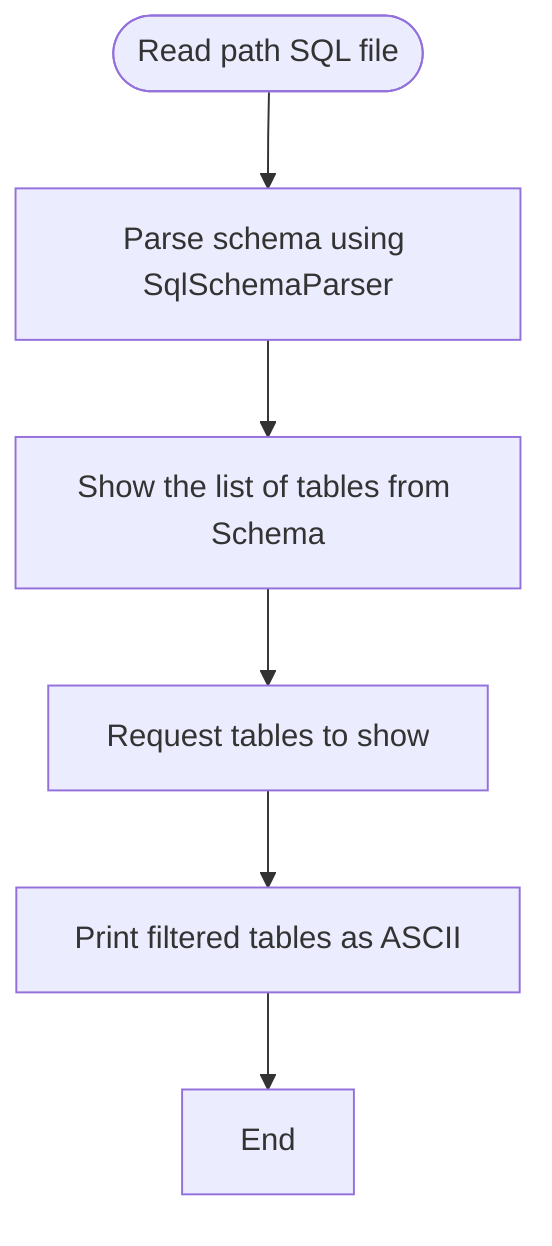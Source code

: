 flowchart TD
    A([Read path SQL file])
    A --> B[Parse schema using SqlSchemaParser]
    B --> C[Show the list of tables from Schema]
    C --> D[Request tables to show]
    D --> E[Print filtered tables as ASCII]
    E --> F[End]